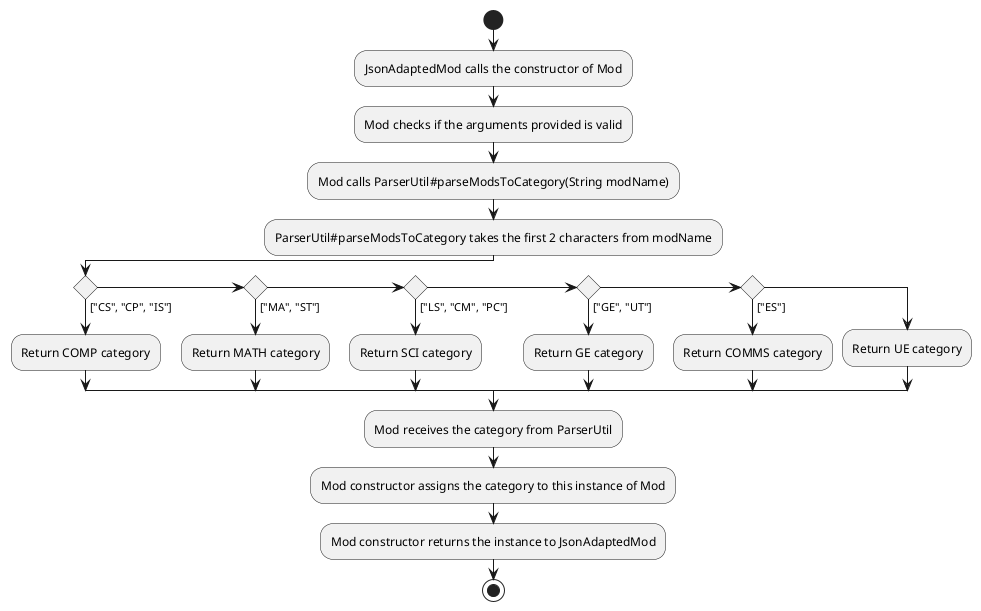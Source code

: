 @startuml
'https://plantuml.com/activity-diagram-beta

start
:JsonAdaptedMod calls the constructor of Mod;
:Mod checks if the arguments provided is valid;
:Mod calls ParserUtil#parseModsToCategory(String modName);
:ParserUtil#parseModsToCategory takes the first 2 characters from modName;

if () then (["CS", "CP", "IS"])
  :Return COMP category;
elseif () then (["MA", "ST"])
  :Return MATH category;
elseif () then (["LS", "CM", "PC"])
  :Return SCI category;
elseif () then (["GE", "UT"])
  :Return GE category;
elseif () then (["ES"])
  :Return COMMS category;
else ()
  :Return UE category;
endif

:Mod receives the category from ParserUtil;
:Mod constructor assigns the category to this instance of Mod;
:Mod constructor returns the instance to JsonAdaptedMod;
stop

@enduml
